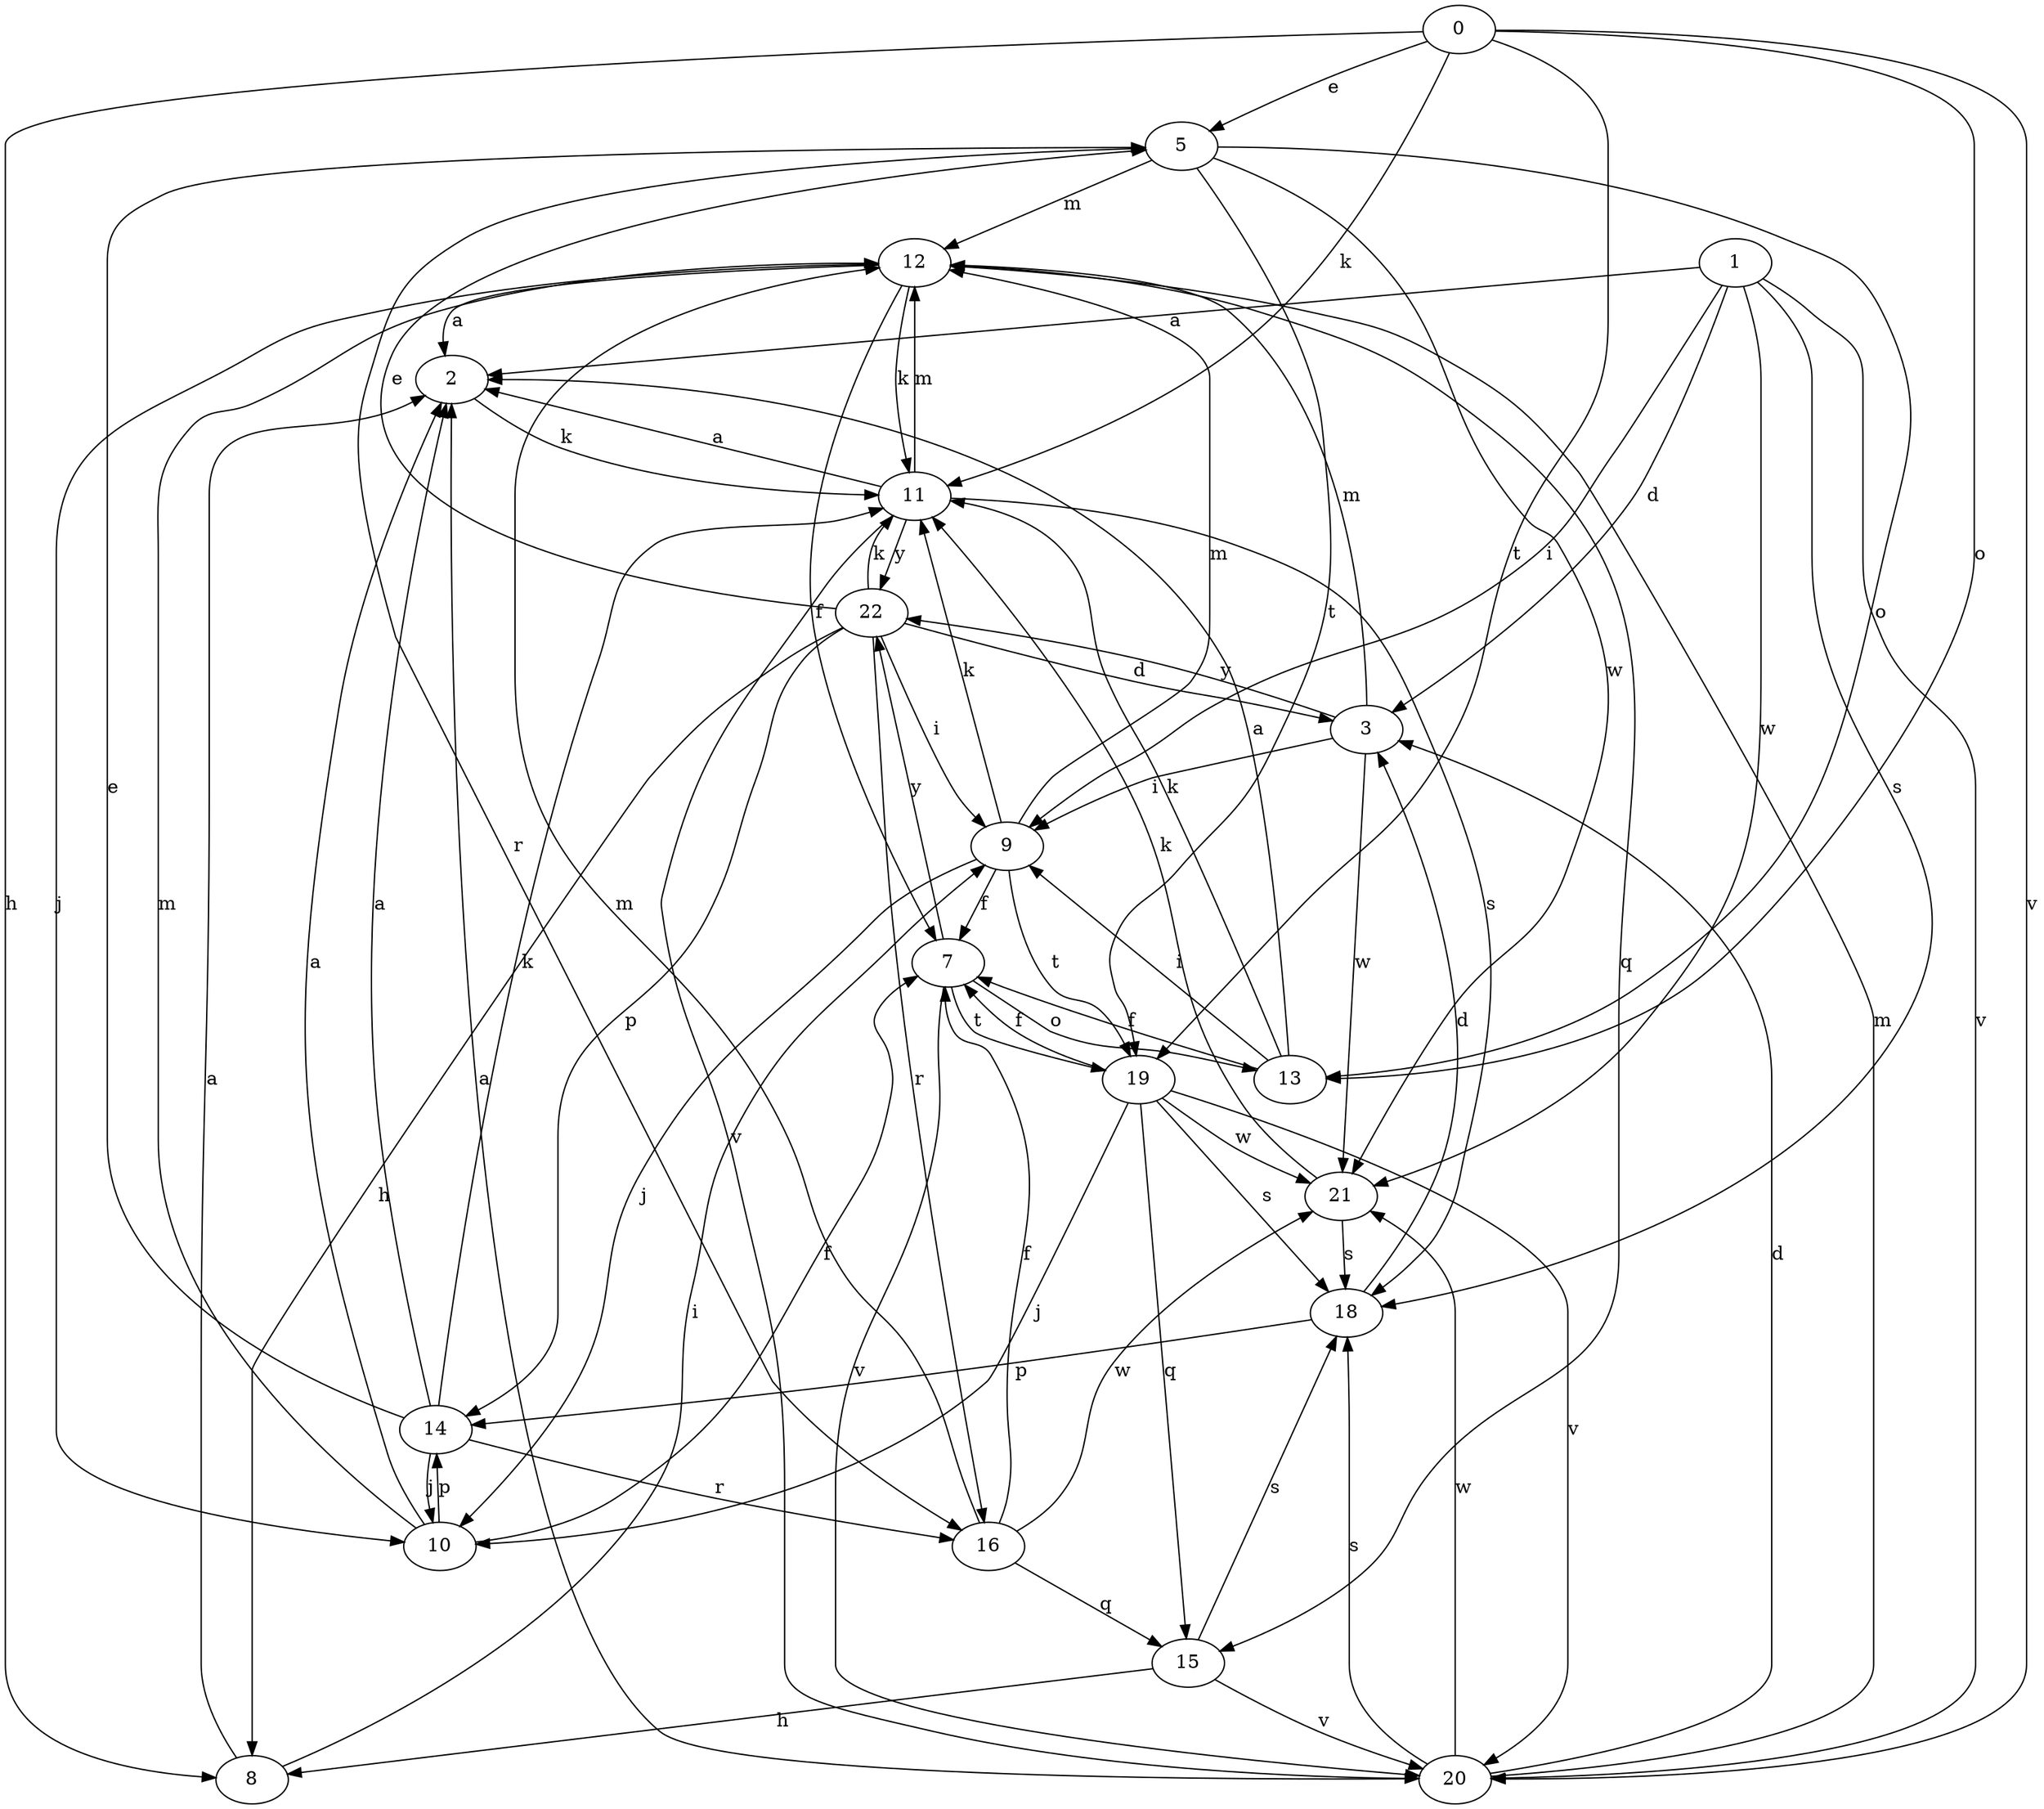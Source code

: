 strict digraph  {
0;
1;
2;
3;
5;
7;
8;
9;
10;
11;
12;
13;
14;
15;
16;
18;
19;
20;
21;
22;
0 -> 5  [label=e];
0 -> 8  [label=h];
0 -> 11  [label=k];
0 -> 13  [label=o];
0 -> 19  [label=t];
0 -> 20  [label=v];
1 -> 2  [label=a];
1 -> 3  [label=d];
1 -> 9  [label=i];
1 -> 18  [label=s];
1 -> 20  [label=v];
1 -> 21  [label=w];
2 -> 11  [label=k];
3 -> 9  [label=i];
3 -> 12  [label=m];
3 -> 21  [label=w];
3 -> 22  [label=y];
5 -> 12  [label=m];
5 -> 13  [label=o];
5 -> 16  [label=r];
5 -> 19  [label=t];
5 -> 21  [label=w];
7 -> 13  [label=o];
7 -> 19  [label=t];
7 -> 20  [label=v];
7 -> 22  [label=y];
8 -> 2  [label=a];
8 -> 9  [label=i];
9 -> 7  [label=f];
9 -> 10  [label=j];
9 -> 11  [label=k];
9 -> 12  [label=m];
9 -> 19  [label=t];
10 -> 2  [label=a];
10 -> 7  [label=f];
10 -> 12  [label=m];
10 -> 14  [label=p];
11 -> 2  [label=a];
11 -> 12  [label=m];
11 -> 18  [label=s];
11 -> 20  [label=v];
11 -> 22  [label=y];
12 -> 2  [label=a];
12 -> 7  [label=f];
12 -> 10  [label=j];
12 -> 11  [label=k];
12 -> 15  [label=q];
13 -> 2  [label=a];
13 -> 7  [label=f];
13 -> 9  [label=i];
13 -> 11  [label=k];
14 -> 2  [label=a];
14 -> 5  [label=e];
14 -> 10  [label=j];
14 -> 11  [label=k];
14 -> 16  [label=r];
15 -> 8  [label=h];
15 -> 18  [label=s];
15 -> 20  [label=v];
16 -> 7  [label=f];
16 -> 12  [label=m];
16 -> 15  [label=q];
16 -> 21  [label=w];
18 -> 3  [label=d];
18 -> 14  [label=p];
19 -> 7  [label=f];
19 -> 10  [label=j];
19 -> 15  [label=q];
19 -> 18  [label=s];
19 -> 20  [label=v];
19 -> 21  [label=w];
20 -> 2  [label=a];
20 -> 3  [label=d];
20 -> 12  [label=m];
20 -> 18  [label=s];
20 -> 21  [label=w];
21 -> 11  [label=k];
21 -> 18  [label=s];
22 -> 3  [label=d];
22 -> 5  [label=e];
22 -> 8  [label=h];
22 -> 9  [label=i];
22 -> 11  [label=k];
22 -> 14  [label=p];
22 -> 16  [label=r];
}
